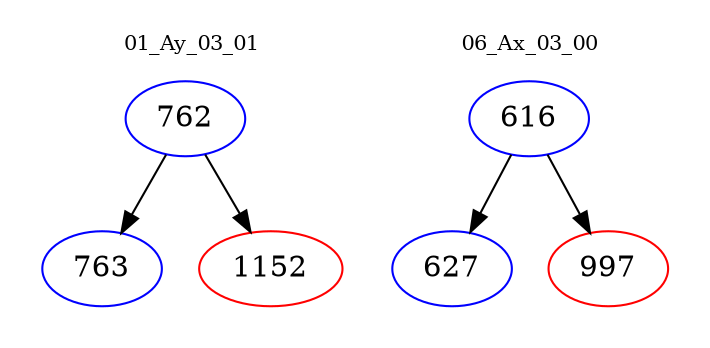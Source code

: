 digraph{
subgraph cluster_0 {
color = white
label = "01_Ay_03_01";
fontsize=10;
T0_762 [label="762", color="blue"]
T0_762 -> T0_763 [color="black"]
T0_763 [label="763", color="blue"]
T0_762 -> T0_1152 [color="black"]
T0_1152 [label="1152", color="red"]
}
subgraph cluster_1 {
color = white
label = "06_Ax_03_00";
fontsize=10;
T1_616 [label="616", color="blue"]
T1_616 -> T1_627 [color="black"]
T1_627 [label="627", color="blue"]
T1_616 -> T1_997 [color="black"]
T1_997 [label="997", color="red"]
}
}
